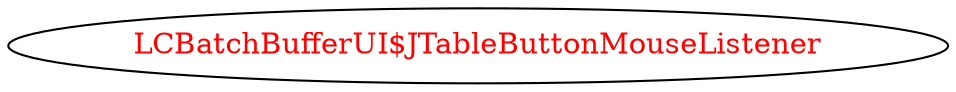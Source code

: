 digraph dependencyGraph {
 concentrate=true;
 ranksep="2.0";
 rankdir="LR"; 
 splines="ortho";
"LCBatchBufferUI$JTableButtonMouseListener" [fontcolor="red"];
}